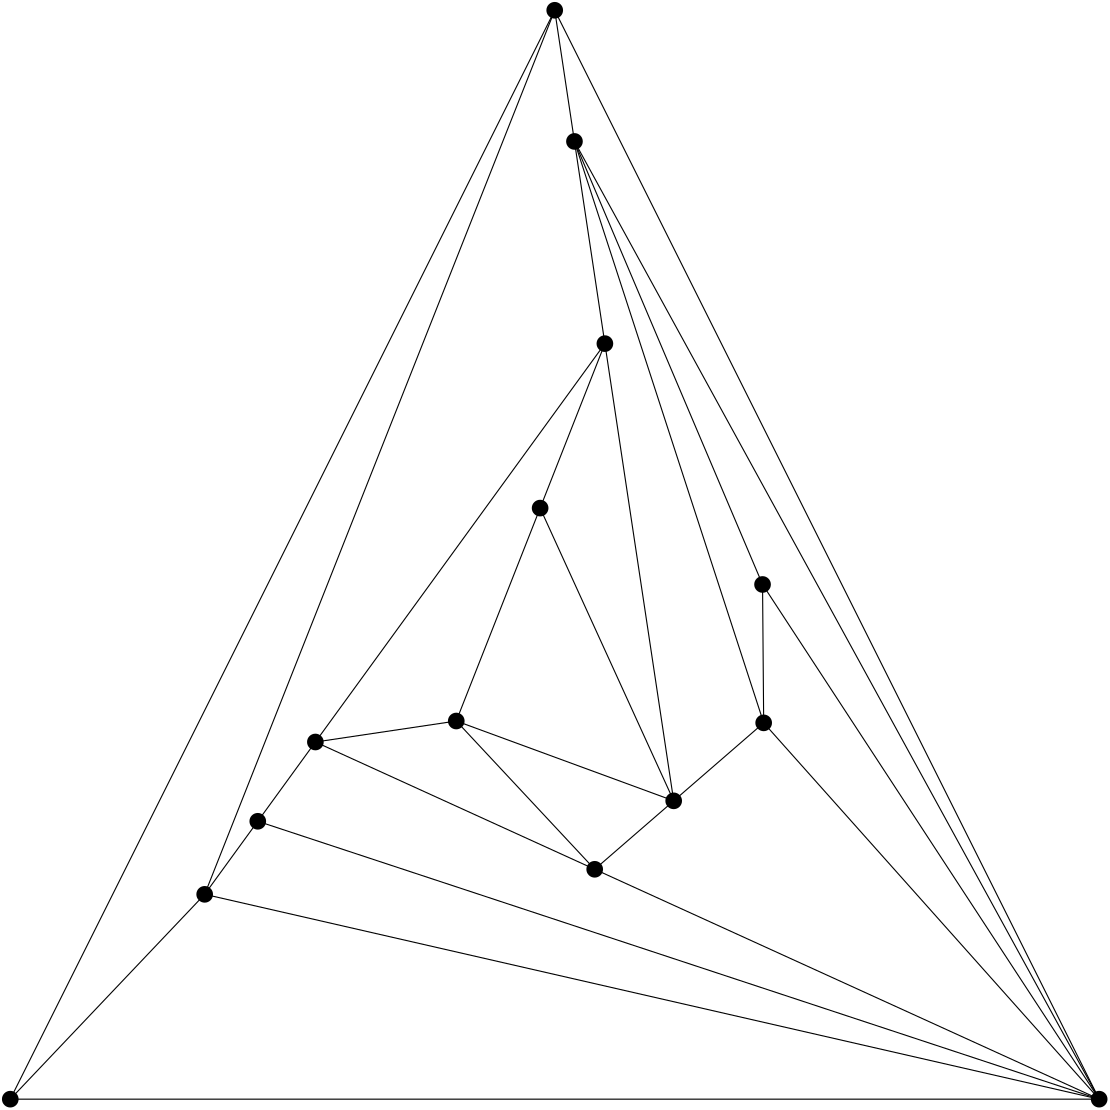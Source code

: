 <?xml version="1.0"?>
<!DOCTYPE ipe SYSTEM "ipe.dtd">
<ipe version="70206" creator="Ipe 7.2.7">
<info created="D:20150825115823" modified="D:20190717100842"/>
<ipestyle name="basic">
<symbol name="arrow/arc(spx)">
<path stroke="sym-stroke" fill="sym-stroke" pen="sym-pen">
0 0 m
-1 0.333 l
-1 -0.333 l
h
</path>
</symbol>
<symbol name="arrow/farc(spx)">
<path stroke="sym-stroke" fill="white" pen="sym-pen">
0 0 m
-1 0.333 l
-1 -0.333 l
h
</path>
</symbol>
<symbol name="mark/circle(sx)" transformations="translations">
<path fill="sym-stroke">
0.6 0 0 0.6 0 0 e
0.4 0 0 0.4 0 0 e
</path>
</symbol>
<symbol name="mark/disk(sx)" transformations="translations">
<path fill="sym-stroke">
0.6 0 0 0.6 0 0 e
</path>
</symbol>
<symbol name="mark/fdisk(sfx)" transformations="translations">
<group>
<path fill="sym-fill">
0.5 0 0 0.5 0 0 e
</path>
<path fill="sym-stroke" fillrule="eofill">
0.6 0 0 0.6 0 0 e
0.4 0 0 0.4 0 0 e
</path>
</group>
</symbol>
<symbol name="mark/box(sx)" transformations="translations">
<path fill="sym-stroke" fillrule="eofill">
-0.6 -0.6 m
0.6 -0.6 l
0.6 0.6 l
-0.6 0.6 l
h
-0.4 -0.4 m
0.4 -0.4 l
0.4 0.4 l
-0.4 0.4 l
h
</path>
</symbol>
<symbol name="mark/square(sx)" transformations="translations">
<path fill="sym-stroke">
-0.6 -0.6 m
0.6 -0.6 l
0.6 0.6 l
-0.6 0.6 l
h
</path>
</symbol>
<symbol name="mark/fsquare(sfx)" transformations="translations">
<group>
<path fill="sym-fill">
-0.5 -0.5 m
0.5 -0.5 l
0.5 0.5 l
-0.5 0.5 l
h
</path>
<path fill="sym-stroke" fillrule="eofill">
-0.6 -0.6 m
0.6 -0.6 l
0.6 0.6 l
-0.6 0.6 l
h
-0.4 -0.4 m
0.4 -0.4 l
0.4 0.4 l
-0.4 0.4 l
h
</path>
</group>
</symbol>
<symbol name="mark/cross(sx)" transformations="translations">
<group>
<path fill="sym-stroke">
-0.43 -0.57 m
0.57 0.43 l
0.43 0.57 l
-0.57 -0.43 l
h
</path>
<path fill="sym-stroke">
-0.43 0.57 m
0.57 -0.43 l
0.43 -0.57 l
-0.57 0.43 l
h
</path>
</group>
</symbol>
<symbol name="arrow/fnormal(spx)">
<path stroke="sym-stroke" fill="white" pen="sym-pen">
0 0 m
-1 0.333 l
-1 -0.333 l
h
</path>
</symbol>
<symbol name="arrow/pointed(spx)">
<path stroke="sym-stroke" fill="sym-stroke" pen="sym-pen">
0 0 m
-1 0.333 l
-0.8 0 l
-1 -0.333 l
h
</path>
</symbol>
<symbol name="arrow/fpointed(spx)">
<path stroke="sym-stroke" fill="white" pen="sym-pen">
0 0 m
-1 0.333 l
-0.8 0 l
-1 -0.333 l
h
</path>
</symbol>
<symbol name="arrow/linear(spx)">
<path stroke="sym-stroke" pen="sym-pen">
-1 0.333 m
0 0 l
-1 -0.333 l
</path>
</symbol>
<symbol name="arrow/fdouble(spx)">
<path stroke="sym-stroke" fill="white" pen="sym-pen">
0 0 m
-1 0.333 l
-1 -0.333 l
h
-1 0 m
-2 0.333 l
-2 -0.333 l
h
</path>
</symbol>
<symbol name="arrow/double(spx)">
<path stroke="sym-stroke" fill="sym-stroke" pen="sym-pen">
0 0 m
-1 0.333 l
-1 -0.333 l
h
-1 0 m
-2 0.333 l
-2 -0.333 l
h
</path>
</symbol>
<pen name="heavier" value="0.8"/>
<pen name="fat" value="1.2"/>
<pen name="ultrafat" value="2"/>
<symbolsize name="large" value="5"/>
<symbolsize name="small" value="2"/>
<symbolsize name="tiny" value="1.1"/>
<arrowsize name="large" value="10"/>
<arrowsize name="small" value="5"/>
<arrowsize name="tiny" value="3"/>
<color name="red" value="1 0 0"/>
<color name="green" value="0 1 0"/>
<color name="blue" value="0 0 1"/>
<color name="yellow" value="1 1 0"/>
<color name="orange" value="1 0.647 0"/>
<color name="gold" value="1 0.843 0"/>
<color name="purple" value="0.627 0.125 0.941"/>
<color name="gray" value="0.745"/>
<color name="brown" value="0.647 0.165 0.165"/>
<color name="navy" value="0 0 0.502"/>
<color name="pink" value="1 0.753 0.796"/>
<color name="seagreen" value="0.18 0.545 0.341"/>
<color name="turquoise" value="0.251 0.878 0.816"/>
<color name="violet" value="0.933 0.51 0.933"/>
<color name="darkblue" value="0 0 0.545"/>
<color name="darkcyan" value="0 0.545 0.545"/>
<color name="darkgray" value="0.663"/>
<color name="darkgreen" value="0 0.392 0"/>
<color name="darkmagenta" value="0.545 0 0.545"/>
<color name="darkorange" value="1 0.549 0"/>
<color name="darkred" value="0.545 0 0"/>
<color name="lightblue" value="0.678 0.847 0.902"/>
<color name="lightcyan" value="0.878 1 1"/>
<color name="lightgray" value="0.827"/>
<color name="lightgreen" value="0.565 0.933 0.565"/>
<color name="lightyellow" value="1 1 0.878"/>
<dashstyle name="dashed" value="[4] 0"/>
<dashstyle name="dotted" value="[1 3] 0"/>
<dashstyle name="dash dotted" value="[4 2 1 2] 0"/>
<dashstyle name="dash dot dotted" value="[4 2 1 2 1 2] 0"/>
<textsize name="large" value="\large"/>
<textsize name="Large" value="\Large"/>
<textsize name="LARGE" value="\LARGE"/>
<textsize name="huge" value="\huge"/>
<textsize name="Huge" value="\Huge"/>
<textsize name="small" value="\small"/>
<textsize name="footnote" value="\footnotesize"/>
<textsize name="tiny" value="\tiny"/>
<textstyle name="center" begin="\begin{center}" end="\end{center}"/>
<textstyle name="itemize" begin="\begin{itemize}" end="\end{itemize}"/>
<textstyle name="item" begin="\begin{itemize}\item{}" end="\end{itemize}"/>
<gridsize name="4 pts" value="4"/>
<gridsize name="8 pts (~3 mm)" value="8"/>
<gridsize name="16 pts (~6 mm)" value="16"/>
<gridsize name="32 pts (~12 mm)" value="32"/>
<gridsize name="10 pts (~3.5 mm)" value="10"/>
<gridsize name="20 pts (~7 mm)" value="20"/>
<gridsize name="14 pts (~5 mm)" value="14"/>
<gridsize name="28 pts (~10 mm)" value="28"/>
<gridsize name="56 pts (~20 mm)" value="56"/>
<anglesize name="90 deg" value="90"/>
<anglesize name="60 deg" value="60"/>
<anglesize name="45 deg" value="45"/>
<anglesize name="30 deg" value="30"/>
<anglesize name="22.5 deg" value="22.5"/>
<tiling name="falling" angle="-60" step="4" width="1"/>
<tiling name="rising" angle="30" step="4" width="1"/>
</ipestyle>
<page>
<layer name="alpha"/>
<layer name="beta"/>
<view layers="alpha beta" active="alpha"/>
<path layer="beta" stroke="black">
296 492 m
492 100 l
</path>
<path stroke="black">
296 492 m
303.105 444.786 l
</path>
<path stroke="black">
296 492 m
169.986 173.739 l
</path>
<path stroke="black">
296 492 m
100 100 l
</path>
<path stroke="black">
492 100 m
303.105 444.786 l
</path>
<path stroke="black">
492 100 m
169.986 173.739 l
</path>
<path stroke="black">
492 100 m
371.224 235.471 l
</path>
<path stroke="black">
492 100 m
189.097 200.037 l
</path>
<path stroke="black">
492 100 m
310.394 182.756 l
</path>
<path stroke="black">
492 100 m
100 100 l
</path>
<path stroke="black">
492 100 m
370.816 285.29 l
</path>
<path stroke="black">
303.105 444.786 m
314.06 371.993 l
</path>
<path stroke="black">
303.105 444.786 m
371.224 235.471 l
</path>
<path stroke="black">
303.105 444.786 m
370.816 285.29 l
</path>
<path stroke="black">
169.986 173.739 m
189.097 200.037 l
</path>
<path stroke="black">
169.986 173.739 m
100 100 l
</path>
<path stroke="black">
314.06 371.993 m
338.83 207.398 l
</path>
<path stroke="black">
314.06 371.993 m
209.838 228.578 l
</path>
<path stroke="black">
314.06 371.993 m
290.743 312.787 l
</path>
<path stroke="black">
371.224 235.471 m
338.83 207.398 l
</path>
<path stroke="black">
371.224 235.471 m
370.816 285.29 l
</path>
<path stroke="black">
189.097 200.037 m
209.838 228.578 l
</path>
<path stroke="black">
310.394 182.756 m
338.83 207.398 l
</path>
<path stroke="black">
310.394 182.756 m
209.838 228.578 l
</path>
<path stroke="black">
310.394 182.756 m
260.555 236.134 l
</path>
<path stroke="black">
338.83 207.398 m
260.555 236.134 l
</path>
<path stroke="black">
338.83 207.398 m
290.743 312.787 l
</path>
<path stroke="black">
209.838 228.578 m
260.555 236.134 l
</path>
<path stroke="black">
260.555 236.134 m
290.743 312.787 l
</path>
<use layer="alpha" name="mark/disk(sx)" pos="296 492" size="large" stroke="black"/>
<use name="mark/disk(sx)" pos="492 100" size="large" stroke="black"/>
<use name="mark/disk(sx)" pos="303.105 444.786" size="large" stroke="black"/>
<use name="mark/disk(sx)" pos="169.986 173.739" size="large" stroke="black"/>
<use name="mark/disk(sx)" pos="314.06 371.993" size="large" stroke="black"/>
<use name="mark/disk(sx)" pos="371.224 235.471" size="large" stroke="black"/>
<use name="mark/disk(sx)" pos="189.097 200.037" size="large" stroke="black"/>
<use name="mark/disk(sx)" pos="310.394 182.756" size="large" stroke="black"/>
<use name="mark/disk(sx)" pos="338.83 207.398" size="large" stroke="black"/>
<use name="mark/disk(sx)" pos="209.838 228.578" size="large" stroke="black"/>
<use name="mark/disk(sx)" pos="100 100" size="large" stroke="black"/>
<use name="mark/disk(sx)" pos="370.816 285.29" size="large" stroke="black"/>
<use name="mark/disk(sx)" pos="260.555 236.134" size="large" stroke="black"/>
<use name="mark/disk(sx)" pos="290.743 312.787" size="large" stroke="black"/>
</page>
</ipe>
